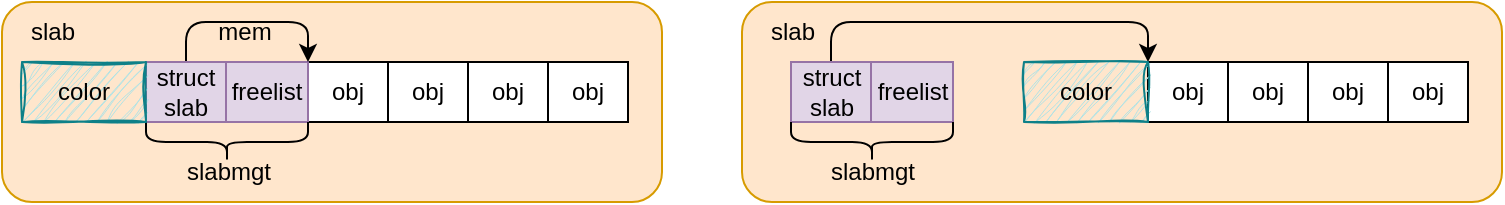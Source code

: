 <mxfile version="21.2.1" type="device">
  <diagram name="第 1 页" id="iAU3yH5nO_GJqzfUaLiA">
    <mxGraphModel dx="1120" dy="753" grid="1" gridSize="10" guides="1" tooltips="1" connect="1" arrows="1" fold="1" page="1" pageScale="1" pageWidth="827" pageHeight="1169" math="0" shadow="0">
      <root>
        <mxCell id="0" />
        <mxCell id="1" parent="0" />
        <mxCell id="uWKodNDqM7YWHI50KPKD-1" value="" style="rounded=1;whiteSpace=wrap;html=1;fillColor=#ffe6cc;strokeColor=#d79b00;movable=1;resizable=1;rotatable=1;deletable=1;editable=1;locked=0;connectable=1;shadow=0;" parent="1" vertex="1">
          <mxGeometry x="410" y="170" width="380" height="100" as="geometry" />
        </mxCell>
        <mxCell id="uWKodNDqM7YWHI50KPKD-2" value="" style="rounded=1;whiteSpace=wrap;html=1;fillColor=#ffe6cc;strokeColor=#d79b00;movable=1;resizable=1;rotatable=1;deletable=1;editable=1;locked=0;connectable=1;shadow=0;" parent="1" vertex="1">
          <mxGeometry x="40" y="170" width="330" height="100" as="geometry" />
        </mxCell>
        <mxCell id="uWKodNDqM7YWHI50KPKD-3" value="obj" style="rounded=0;whiteSpace=wrap;html=1;shadow=0;" parent="1" vertex="1">
          <mxGeometry x="193" y="200" width="40" height="30" as="geometry" />
        </mxCell>
        <mxCell id="uWKodNDqM7YWHI50KPKD-4" value="obj" style="rounded=0;whiteSpace=wrap;html=1;shadow=0;" parent="1" vertex="1">
          <mxGeometry x="233" y="200" width="40" height="30" as="geometry" />
        </mxCell>
        <mxCell id="uWKodNDqM7YWHI50KPKD-5" value="obj" style="rounded=0;whiteSpace=wrap;html=1;shadow=0;" parent="1" vertex="1">
          <mxGeometry x="273" y="200" width="40" height="30" as="geometry" />
        </mxCell>
        <mxCell id="uWKodNDqM7YWHI50KPKD-6" value="obj" style="rounded=0;whiteSpace=wrap;html=1;shadow=0;" parent="1" vertex="1">
          <mxGeometry x="313" y="200" width="40" height="30" as="geometry" />
        </mxCell>
        <mxCell id="uWKodNDqM7YWHI50KPKD-7" value="slab" style="text;html=1;align=center;verticalAlign=middle;resizable=1;points=[];autosize=1;strokeColor=none;fillColor=none;movable=1;rotatable=1;deletable=1;editable=1;locked=0;connectable=1;shadow=0;" parent="1" vertex="1">
          <mxGeometry x="40" y="170" width="50" height="30" as="geometry" />
        </mxCell>
        <mxCell id="uWKodNDqM7YWHI50KPKD-8" value="freelist" style="rounded=0;whiteSpace=wrap;html=1;fillColor=#e1d5e7;strokeColor=#9673a6;shadow=0;" parent="1" vertex="1">
          <mxGeometry x="152" y="200" width="41" height="30" as="geometry" />
        </mxCell>
        <mxCell id="uWKodNDqM7YWHI50KPKD-9" style="edgeStyle=orthogonalEdgeStyle;rounded=1;orthogonalLoop=1;jettySize=auto;html=1;exitX=0.5;exitY=0;exitDx=0;exitDy=0;entryX=1;entryY=0;entryDx=0;entryDy=0;" parent="1" source="uWKodNDqM7YWHI50KPKD-10" target="uWKodNDqM7YWHI50KPKD-8" edge="1">
          <mxGeometry relative="1" as="geometry" />
        </mxCell>
        <mxCell id="uWKodNDqM7YWHI50KPKD-10" value="struct slab" style="rounded=0;whiteSpace=wrap;html=1;fillColor=#e1d5e7;strokeColor=#9673a6;shadow=0;" parent="1" vertex="1">
          <mxGeometry x="112" y="200" width="40" height="30" as="geometry" />
        </mxCell>
        <mxCell id="uWKodNDqM7YWHI50KPKD-11" value="" style="shape=curlyBracket;whiteSpace=wrap;html=1;rounded=1;labelPosition=left;verticalLabelPosition=middle;align=right;verticalAlign=middle;direction=south;rotation=-180;" parent="1" vertex="1">
          <mxGeometry x="112" y="230" width="81" height="20" as="geometry" />
        </mxCell>
        <mxCell id="uWKodNDqM7YWHI50KPKD-12" value="slabmgt" style="text;html=1;align=center;verticalAlign=middle;resizable=0;points=[];autosize=1;strokeColor=none;fillColor=none;" parent="1" vertex="1">
          <mxGeometry x="117.5" y="240" width="70" height="30" as="geometry" />
        </mxCell>
        <mxCell id="uWKodNDqM7YWHI50KPKD-13" value="mem" style="text;html=1;align=center;verticalAlign=middle;resizable=0;points=[];autosize=1;strokeColor=none;fillColor=none;" parent="1" vertex="1">
          <mxGeometry x="135.5" y="170" width="50" height="30" as="geometry" />
        </mxCell>
        <mxCell id="uWKodNDqM7YWHI50KPKD-14" value="color" style="rounded=0;whiteSpace=wrap;html=1;shadow=0;fillStyle=auto;fillColor=#b0e3e6;strokeColor=#0e8088;glass=0;sketch=1;curveFitting=1;jiggle=2;" parent="1" vertex="1">
          <mxGeometry x="50" y="200" width="62" height="30" as="geometry" />
        </mxCell>
        <mxCell id="uWKodNDqM7YWHI50KPKD-15" value="obj" style="rounded=0;whiteSpace=wrap;html=1;shadow=0;movable=1;resizable=1;rotatable=1;deletable=1;editable=1;locked=0;connectable=1;" parent="1" vertex="1">
          <mxGeometry x="613" y="200" width="40" height="30" as="geometry" />
        </mxCell>
        <mxCell id="uWKodNDqM7YWHI50KPKD-16" value="obj" style="rounded=0;whiteSpace=wrap;html=1;shadow=0;movable=1;resizable=1;rotatable=1;deletable=1;editable=1;locked=0;connectable=1;" parent="1" vertex="1">
          <mxGeometry x="653" y="200" width="40" height="30" as="geometry" />
        </mxCell>
        <mxCell id="uWKodNDqM7YWHI50KPKD-17" value="obj" style="rounded=0;whiteSpace=wrap;html=1;shadow=0;movable=1;resizable=1;rotatable=1;deletable=1;editable=1;locked=0;connectable=1;" parent="1" vertex="1">
          <mxGeometry x="693" y="200" width="40" height="30" as="geometry" />
        </mxCell>
        <mxCell id="uWKodNDqM7YWHI50KPKD-18" value="obj" style="rounded=0;whiteSpace=wrap;html=1;shadow=0;movable=1;resizable=1;rotatable=1;deletable=1;editable=1;locked=0;connectable=1;" parent="1" vertex="1">
          <mxGeometry x="733" y="200" width="40" height="30" as="geometry" />
        </mxCell>
        <mxCell id="uWKodNDqM7YWHI50KPKD-19" value="slab" style="text;html=1;align=center;verticalAlign=middle;resizable=1;points=[];autosize=1;strokeColor=none;fillColor=none;movable=1;rotatable=1;deletable=1;editable=1;locked=0;connectable=1;shadow=0;" parent="1" vertex="1">
          <mxGeometry x="410" y="170" width="50" height="30" as="geometry" />
        </mxCell>
        <mxCell id="uWKodNDqM7YWHI50KPKD-20" value="freelist" style="rounded=0;whiteSpace=wrap;html=1;fillColor=#e1d5e7;strokeColor=#9673a6;shadow=0;movable=1;resizable=1;rotatable=1;deletable=1;editable=1;locked=0;connectable=1;" parent="1" vertex="1">
          <mxGeometry x="474.5" y="200" width="41" height="30" as="geometry" />
        </mxCell>
        <mxCell id="uWKodNDqM7YWHI50KPKD-21" style="edgeStyle=orthogonalEdgeStyle;rounded=1;orthogonalLoop=1;jettySize=auto;html=1;exitX=0.5;exitY=0;exitDx=0;exitDy=0;entryX=0;entryY=0;entryDx=0;entryDy=0;movable=1;resizable=1;rotatable=1;deletable=1;editable=1;locked=0;connectable=1;" parent="1" source="uWKodNDqM7YWHI50KPKD-22" target="uWKodNDqM7YWHI50KPKD-15" edge="1">
          <mxGeometry relative="1" as="geometry" />
        </mxCell>
        <mxCell id="uWKodNDqM7YWHI50KPKD-22" value="struct slab" style="rounded=0;whiteSpace=wrap;html=1;fillColor=#e1d5e7;strokeColor=#9673a6;shadow=0;movable=1;resizable=1;rotatable=1;deletable=1;editable=1;locked=0;connectable=1;" parent="1" vertex="1">
          <mxGeometry x="434.5" y="200" width="40" height="30" as="geometry" />
        </mxCell>
        <mxCell id="uWKodNDqM7YWHI50KPKD-23" value="" style="shape=curlyBracket;whiteSpace=wrap;html=1;rounded=1;labelPosition=left;verticalLabelPosition=middle;align=right;verticalAlign=middle;direction=south;rotation=-180;movable=1;resizable=1;rotatable=1;deletable=1;editable=1;locked=0;connectable=1;" parent="1" vertex="1">
          <mxGeometry x="434.5" y="230" width="81" height="20" as="geometry" />
        </mxCell>
        <mxCell id="uWKodNDqM7YWHI50KPKD-24" value="slabmgt" style="text;html=1;align=center;verticalAlign=middle;resizable=1;points=[];autosize=1;strokeColor=none;fillColor=none;movable=1;rotatable=1;deletable=1;editable=1;locked=0;connectable=1;" parent="1" vertex="1">
          <mxGeometry x="440" y="240" width="70" height="30" as="geometry" />
        </mxCell>
        <mxCell id="uWKodNDqM7YWHI50KPKD-25" value="color" style="rounded=0;whiteSpace=wrap;html=1;shadow=0;fillStyle=auto;fillColor=#b0e3e6;strokeColor=#0e8088;glass=0;sketch=1;curveFitting=1;jiggle=2;" parent="1" vertex="1">
          <mxGeometry x="551" y="200" width="62" height="30" as="geometry" />
        </mxCell>
      </root>
    </mxGraphModel>
  </diagram>
</mxfile>
